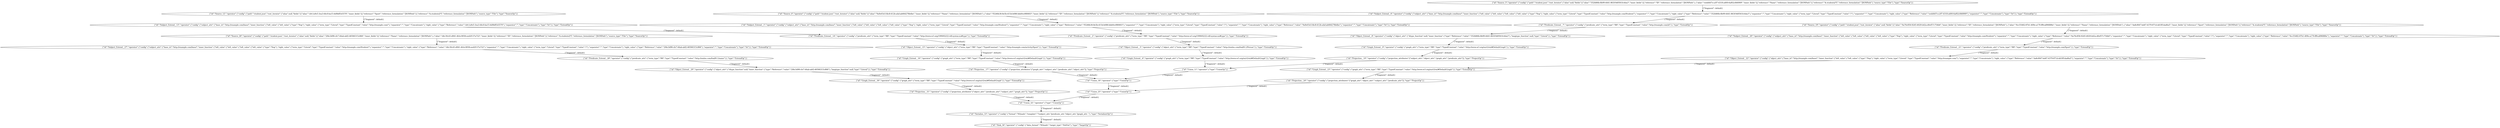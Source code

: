 digraph {
    0 [ label = "{\"id\":\"Source_0\",\"operator\":{\"config\":{\"path\":\"student.json\",\"root_iterator\":{\"alias\":null,\"fields\":[{\"alias\":\"9a9e03e5-fbc8-412b-afaf-ab664278b4be\",\"inner_fields\":[],\"reference\":\"Name\",\"reference_formulation\":\"JSONPath\"},{\"alias\":\"f5246b36-8e5b-415d-b086-bbb9ce980603\",\"inner_fields\":[],\"reference\":\"ID\",\"reference_formulation\":\"JSONPath\"}],\"reference\":\"$.students[*]\",\"reference_formulation\":\"JSONPath\"},\"source_type\":\"File\"},\"type\":\"SourceOp\"}}" ]
    1 [ label = "{\"id\":\"Subject_Extend__1\",\"operator\":{\"config\":{\"subject_attr\":{\"base_iri\":\"http://example.com/base/\",\"inner_function\":{\"left_value\":{\"left_value\":{\"left_value\":{\"left_value\":{\"type\":\"Nop\"},\"right_value\":{\"term_type\":\"Literal\",\"type\":\"TypedConstant\",\"value\":\"http://example.com/Student/\"},\"separator\":\"\",\"type\":\"Concatenate\"},\"right_value\":{\"type\":\"Reference\",\"value\":\"f5246b36-8e5b-415d-b086-bbb9ce980603\"},\"separator\":\"\",\"type\":\"Concatenate\"},\"right_value\":{\"term_type\":\"Literal\",\"type\":\"TypedConstant\",\"value\":\"/\"},\"separator\":\"\",\"type\":\"Concatenate\"},\"right_value\":{\"type\":\"Reference\",\"value\":\"9a9e03e5-fbc8-412b-afaf-ab664278b4be\"},\"separator\":\"\",\"type\":\"Concatenate\"},\"type\":\"Iri\"}},\"type\":\"ExtendOp\"}}" ]
    2 [ label = "{\"id\":\"Predicate_Extend__2\",\"operator\":{\"config\":{\"predicate_attr\":{\"term_type\":\"IRI\",\"type\":\"TypedConstant\",\"value\":\"http://www.w3.org/1999/02/22-rdf-syntax-ns#type\"}},\"type\":\"ExtendOp\"}}" ]
    3 [ label = "{\"id\":\"Object_Extend__3\",\"operator\":{\"config\":{\"object_attr\":{\"term_type\":\"IRI\",\"type\":\"TypedConstant\",\"value\":\"http://xmlns.com/foaf/0.1/Person\"}},\"type\":\"ExtendOp\"}}" ]
    4 [ label = "{\"id\":\"Graph_Extend__4\",\"operator\":{\"config\":{\"graph_attr\":{\"term_type\":\"IRI\",\"type\":\"TypedConstant\",\"value\":\"http://www.w3.org/ns/r2rml#DefaultGraph\"}},\"type\":\"ExtendOp\"}}" ]
    5 [ label = "{\"id\":\"Source_5\",\"operator\":{\"config\":{\"path\":\"student.json\",\"root_iterator\":{\"alias\":null,\"fields\":[{\"alias\":\"352fd66b-8b99-4441-863f-9d0561fc4da3\",\"inner_fields\":[],\"reference\":\"ID\",\"reference_formulation\":\"JSONPath\"},{\"alias\":\"eedd447e-a3f7-4318-a400-6af02c846909\",\"inner_fields\":[],\"reference\":\"Name\",\"reference_formulation\":\"JSONPath\"}],\"reference\":\"$.students[*]\",\"reference_formulation\":\"JSONPath\"},\"source_type\":\"File\"},\"type\":\"SourceOp\"}}" ]
    6 [ label = "{\"id\":\"Subject_Extend__6\",\"operator\":{\"config\":{\"subject_attr\":{\"base_iri\":\"http://example.com/base/\",\"inner_function\":{\"left_value\":{\"left_value\":{\"left_value\":{\"left_value\":{\"type\":\"Nop\"},\"right_value\":{\"term_type\":\"Literal\",\"type\":\"TypedConstant\",\"value\":\"http://example.com/Student/\"},\"separator\":\"\",\"type\":\"Concatenate\"},\"right_value\":{\"type\":\"Reference\",\"value\":\"352fd66b-8b99-4441-863f-9d0561fc4da3\"},\"separator\":\"\",\"type\":\"Concatenate\"},\"right_value\":{\"term_type\":\"Literal\",\"type\":\"TypedConstant\",\"value\":\"/\"},\"separator\":\"\",\"type\":\"Concatenate\"},\"right_value\":{\"type\":\"Reference\",\"value\":\"eedd447e-a3f7-4318-a400-6af02c846909\"},\"separator\":\"\",\"type\":\"Concatenate\"},\"type\":\"Iri\"}},\"type\":\"ExtendOp\"}}" ]
    7 [ label = "{\"id\":\"Predicate_Extend__7\",\"operator\":{\"config\":{\"predicate_attr\":{\"term_type\":\"IRI\",\"type\":\"TypedConstant\",\"value\":\"http://example.com/id\"}},\"type\":\"ExtendOp\"}}" ]
    8 [ label = "{\"id\":\"Object_Extend__8\",\"operator\":{\"config\":{\"object_attr\":{\"dtype_function\":null,\"inner_function\":{\"type\":\"Reference\",\"value\":\"352fd66b-8b99-4441-863f-9d0561fc4da3\"},\"langtype_function\":null,\"type\":\"Literal\"}},\"type\":\"ExtendOp\"}}" ]
    9 [ label = "{\"id\":\"Graph_Extend__9\",\"operator\":{\"config\":{\"graph_attr\":{\"term_type\":\"IRI\",\"type\":\"TypedConstant\",\"value\":\"http://www.w3.org/ns/r2rml#DefaultGraph\"}},\"type\":\"ExtendOp\"}}" ]
    10 [ label = "{\"id\":\"Projection__10\",\"operator\":{\"config\":{\"projection_attributes\":[\"subject_attr\",\"object_attr\",\"graph_attr\",\"predicate_attr\"]},\"type\":\"ProjectOp\"}}" ]
    11 [ label = "{\"id\":\"Union_11\",\"operator\":{\"type\":\"UnionOp\"}}" ]
    12 [ label = "{\"id\":\"Source_12\",\"operator\":{\"config\":{\"path\":\"student.json\",\"root_iterator\":{\"alias\":null,\"fields\":[{\"alias\":\"a9c1a9e5-3ea3-44c0-ba15-4d9bff1b5570\",\"inner_fields\":[],\"reference\":\"Sport\",\"reference_formulation\":\"JSONPath\"}],\"reference\":\"$.students[*]\",\"reference_formulation\":\"JSONPath\"},\"source_type\":\"File\"},\"type\":\"SourceOp\"}}" ]
    13 [ label = "{\"id\":\"Subject_Extend__13\",\"operator\":{\"config\":{\"subject_attr\":{\"base_iri\":\"http://example.com/base/\",\"inner_function\":{\"left_value\":{\"left_value\":{\"type\":\"Nop\"},\"right_value\":{\"term_type\":\"Literal\",\"type\":\"TypedConstant\",\"value\":\"http://example.com/\"},\"separator\":\"\",\"type\":\"Concatenate\"},\"right_value\":{\"type\":\"Reference\",\"value\":\"a9c1a9e5-3ea3-44c0-ba15-4d9bff1b5570\"},\"separator\":\"\",\"type\":\"Concatenate\"},\"type\":\"Iri\"}},\"type\":\"ExtendOp\"}}" ]
    14 [ label = "{\"id\":\"Predicate_Extend__14\",\"operator\":{\"config\":{\"predicate_attr\":{\"term_type\":\"IRI\",\"type\":\"TypedConstant\",\"value\":\"http://www.w3.org/1999/02/22-rdf-syntax-ns#type\"}},\"type\":\"ExtendOp\"}}" ]
    15 [ label = "{\"id\":\"Object_Extend__15\",\"operator\":{\"config\":{\"object_attr\":{\"term_type\":\"IRI\",\"type\":\"TypedConstant\",\"value\":\"http://example.com/activity/Sport\"}},\"type\":\"ExtendOp\"}}" ]
    16 [ label = "{\"id\":\"Graph_Extend__16\",\"operator\":{\"config\":{\"graph_attr\":{\"term_type\":\"IRI\",\"type\":\"TypedConstant\",\"value\":\"http://www.w3.org/ns/r2rml#DefaultGraph\"}},\"type\":\"ExtendOp\"}}" ]
    17 [ label = "{\"id\":\"Projection__17\",\"operator\":{\"config\":{\"projection_attributes\":[\"graph_attr\",\"subject_attr\",\"predicate_attr\",\"object_attr\"]},\"type\":\"ProjectOp\"}}" ]
    18 [ label = "{\"id\":\"Union_18\",\"operator\":{\"type\":\"UnionOp\"}}" ]
    19 [ label = "{\"id\":\"Source_19\",\"operator\":{\"config\":{\"path\":\"student.json\",\"root_iterator\":{\"alias\":null,\"fields\":[{\"alias\":\"6a76c856-9245-4029-b42a-d0ef57c754b6\",\"inner_fields\":[],\"reference\":\"ID\",\"reference_formulation\":\"JSONPath\"},{\"alias\":\"6cc55482-87b1-409e-a170-ff9ca896886e\",\"inner_fields\":[],\"reference\":\"Name\",\"reference_formulation\":\"JSONPath\"},{\"alias\":\"da8cf647-bd47-4379-871d-dd1ff1dad6a5\",\"inner_fields\":[],\"reference\":\"Sport\",\"reference_formulation\":\"JSONPath\"}],\"reference\":\"$.students[*]\",\"reference_formulation\":\"JSONPath\"},\"source_type\":\"File\"},\"type\":\"SourceOp\"}}" ]
    20 [ label = "{\"id\":\"Subject_Extend__20\",\"operator\":{\"config\":{\"subject_attr\":{\"base_iri\":\"http://example.com/base/\",\"inner_function\":{\"left_value\":{\"left_value\":{\"left_value\":{\"left_value\":{\"type\":\"Nop\"},\"right_value\":{\"term_type\":\"Literal\",\"type\":\"TypedConstant\",\"value\":\"http://example.com/Student/\"},\"separator\":\"\",\"type\":\"Concatenate\"},\"right_value\":{\"type\":\"Reference\",\"value\":\"6a76c856-9245-4029-b42a-d0ef57c754b6\"},\"separator\":\"\",\"type\":\"Concatenate\"},\"right_value\":{\"term_type\":\"Literal\",\"type\":\"TypedConstant\",\"value\":\"/\"},\"separator\":\"\",\"type\":\"Concatenate\"},\"right_value\":{\"type\":\"Reference\",\"value\":\"6cc55482-87b1-409e-a170-ff9ca896886e\"},\"separator\":\"\",\"type\":\"Concatenate\"},\"type\":\"Iri\"}},\"type\":\"ExtendOp\"}}" ]
    21 [ label = "{\"id\":\"Predicate_Extend__21\",\"operator\":{\"config\":{\"predicate_attr\":{\"term_type\":\"IRI\",\"type\":\"TypedConstant\",\"value\":\"http://example.com/Sport\"}},\"type\":\"ExtendOp\"}}" ]
    22 [ label = "{\"id\":\"Object_Extend__22\",\"operator\":{\"config\":{\"object_attr\":{\"base_iri\":\"http://example.com/base/\",\"inner_function\":{\"left_value\":{\"left_value\":{\"type\":\"Nop\"},\"right_value\":{\"term_type\":\"Literal\",\"type\":\"TypedConstant\",\"value\":\"http://example.com/\"},\"separator\":\"\",\"type\":\"Concatenate\"},\"right_value\":{\"type\":\"Reference\",\"value\":\"da8cf647-bd47-4379-871d-dd1ff1dad6a5\"},\"separator\":\"\",\"type\":\"Concatenate\"},\"type\":\"Iri\"}},\"type\":\"ExtendOp\"}}" ]
    23 [ label = "{\"id\":\"Graph_Extend__23\",\"operator\":{\"config\":{\"graph_attr\":{\"term_type\":\"IRI\",\"type\":\"TypedConstant\",\"value\":\"http://www.w3.org/ns/r2rml#DefaultGraph\"}},\"type\":\"ExtendOp\"}}" ]
    24 [ label = "{\"id\":\"Projection__24\",\"operator\":{\"config\":{\"projection_attributes\":[\"graph_attr\",\"object_attr\",\"subject_attr\",\"predicate_attr\"]},\"type\":\"ProjectOp\"}}" ]
    25 [ label = "{\"id\":\"Union_25\",\"operator\":{\"type\":\"UnionOp\"}}" ]
    26 [ label = "{\"id\":\"Source_26\",\"operator\":{\"config\":{\"path\":\"student.json\",\"root_iterator\":{\"alias\":null,\"fields\":[{\"alias\":\"2f4e3d98-cfe7-44ab-abf2-46566315c866\",\"inner_fields\":[],\"reference\":\"Name\",\"reference_formulation\":\"JSONPath\"},{\"alias\":\"d4c30c43-d941-4fcb-9058-eed2f137a722\",\"inner_fields\":[],\"reference\":\"ID\",\"reference_formulation\":\"JSONPath\"}],\"reference\":\"$.students[*]\",\"reference_formulation\":\"JSONPath\"},\"source_type\":\"File\"},\"type\":\"SourceOp\"}}" ]
    27 [ label = "{\"id\":\"Subject_Extend__27\",\"operator\":{\"config\":{\"subject_attr\":{\"base_iri\":\"http://example.com/base/\",\"inner_function\":{\"left_value\":{\"left_value\":{\"left_value\":{\"left_value\":{\"type\":\"Nop\"},\"right_value\":{\"term_type\":\"Literal\",\"type\":\"TypedConstant\",\"value\":\"http://example.com/Student/\"},\"separator\":\"\",\"type\":\"Concatenate\"},\"right_value\":{\"type\":\"Reference\",\"value\":\"d4c30c43-d941-4fcb-9058-eed2f137a722\"},\"separator\":\"\",\"type\":\"Concatenate\"},\"right_value\":{\"term_type\":\"Literal\",\"type\":\"TypedConstant\",\"value\":\"/\"},\"separator\":\"\",\"type\":\"Concatenate\"},\"right_value\":{\"type\":\"Reference\",\"value\":\"2f4e3d98-cfe7-44ab-abf2-46566315c866\"},\"separator\":\"\",\"type\":\"Concatenate\"},\"type\":\"Iri\"}},\"type\":\"ExtendOp\"}}" ]
    28 [ label = "{\"id\":\"Predicate_Extend__28\",\"operator\":{\"config\":{\"predicate_attr\":{\"term_type\":\"IRI\",\"type\":\"TypedConstant\",\"value\":\"http://xmlns.com/foaf/0.1/name\"}},\"type\":\"ExtendOp\"}}" ]
    29 [ label = "{\"id\":\"Object_Extend__29\",\"operator\":{\"config\":{\"object_attr\":{\"dtype_function\":null,\"inner_function\":{\"type\":\"Reference\",\"value\":\"2f4e3d98-cfe7-44ab-abf2-46566315c866\"},\"langtype_function\":null,\"type\":\"Literal\"}},\"type\":\"ExtendOp\"}}" ]
    30 [ label = "{\"id\":\"Graph_Extend__30\",\"operator\":{\"config\":{\"graph_attr\":{\"term_type\":\"IRI\",\"type\":\"TypedConstant\",\"value\":\"http://www.w3.org/ns/r2rml#DefaultGraph\"}},\"type\":\"ExtendOp\"}}" ]
    31 [ label = "{\"id\":\"Projection__31\",\"operator\":{\"config\":{\"projection_attributes\":[\"object_attr\",\"predicate_attr\",\"subject_attr\",\"graph_attr\"]},\"type\":\"ProjectOp\"}}" ]
    32 [ label = "{\"id\":\"Union_32\",\"operator\":{\"type\":\"UnionOp\"}}" ]
    33 [ label = "{\"id\":\"Serialize_33\",\"operator\":{\"config\":{\"format\":\"NQuads\",\"template\":\"?subject_attr ?predicate_attr ?object_attr ?graph_attr .\"},\"type\":\"SerializerOp\"}}" ]
    34 [ label = "{\"id\":\"Sink_34\",\"operator\":{\"config\":{\"data_format\":\"NQuads\",\"target_type\":\"StdOut\"},\"type\":\"TargetOp\"}}" ]
    0 -> 1 [ label = "{\"fragment\": default}" ]
    1 -> 2 [ label = "{\"fragment\": default}" ]
    2 -> 3 [ label = "{\"fragment\": default}" ]
    3 -> 4 [ label = "{\"fragment\": default}" ]
    5 -> 6 [ label = "{\"fragment\": default}" ]
    6 -> 7 [ label = "{\"fragment\": default}" ]
    7 -> 8 [ label = "{\"fragment\": default}" ]
    8 -> 9 [ label = "{\"fragment\": default}" ]
    9 -> 10 [ label = "{\"fragment\": default}" ]
    4 -> 11 [ label = "{\"fragment\": default}" ]
    10 -> 11 [ label = "{\"fragment\": default}" ]
    12 -> 13 [ label = "{\"fragment\": default}" ]
    13 -> 14 [ label = "{\"fragment\": default}" ]
    14 -> 15 [ label = "{\"fragment\": default}" ]
    15 -> 16 [ label = "{\"fragment\": default}" ]
    16 -> 17 [ label = "{\"fragment\": default}" ]
    11 -> 18 [ label = "{\"fragment\": default}" ]
    17 -> 18 [ label = "{\"fragment\": default}" ]
    19 -> 20 [ label = "{\"fragment\": default}" ]
    20 -> 21 [ label = "{\"fragment\": default}" ]
    21 -> 22 [ label = "{\"fragment\": default}" ]
    22 -> 23 [ label = "{\"fragment\": default}" ]
    23 -> 24 [ label = "{\"fragment\": default}" ]
    18 -> 25 [ label = "{\"fragment\": default}" ]
    24 -> 25 [ label = "{\"fragment\": default}" ]
    26 -> 27 [ label = "{\"fragment\": default}" ]
    27 -> 28 [ label = "{\"fragment\": default}" ]
    28 -> 29 [ label = "{\"fragment\": default}" ]
    29 -> 30 [ label = "{\"fragment\": default}" ]
    30 -> 31 [ label = "{\"fragment\": default}" ]
    25 -> 32 [ label = "{\"fragment\": default}" ]
    31 -> 32 [ label = "{\"fragment\": default}" ]
    32 -> 33 [ label = "{\"fragment\": default}" ]
    33 -> 34 [ label = "{\"fragment\": default}" ]
}
